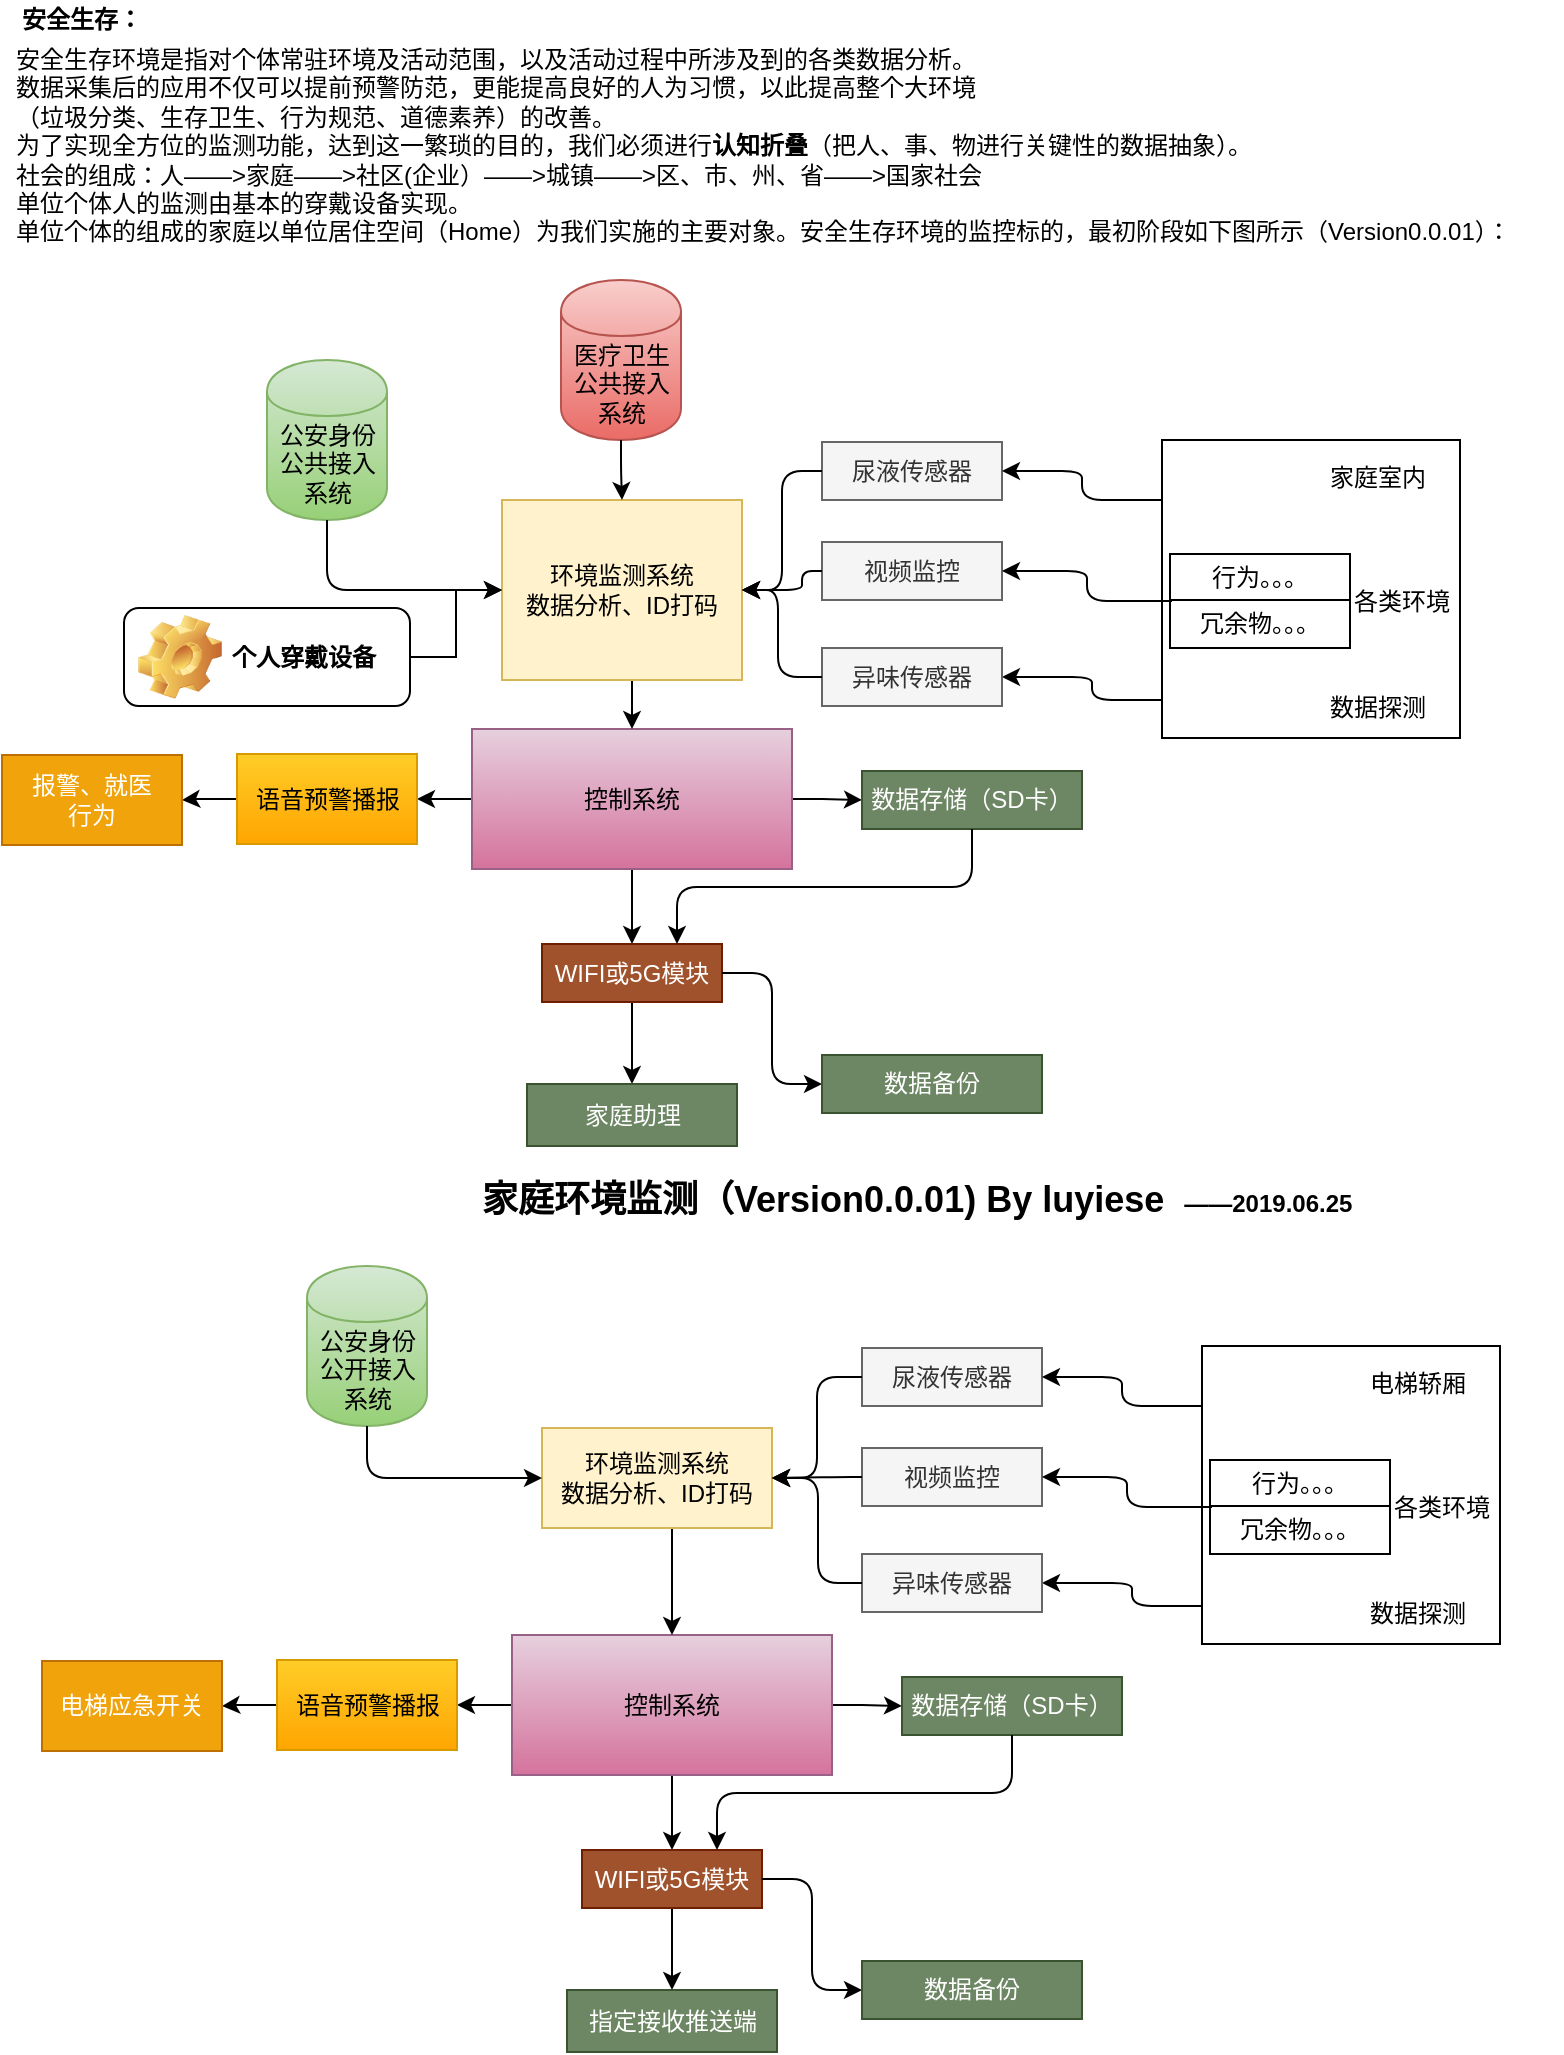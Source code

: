 <mxfile version="11.0.2" type="github"><diagram id="euiM4bnVlnGrj6uJWChW" name="Page-1"><mxGraphModel dx="782" dy="1623" grid="1" gridSize="10" guides="1" tooltips="1" connect="1" arrows="1" fold="1" page="1" pageScale="1" pageWidth="827" pageHeight="1169" math="0" shadow="0"><root><mxCell id="0"/><mxCell id="1" parent="0"/><mxCell id="7qYvZs2lQt1LkEJZ6VYT-31" value="" style="edgeStyle=elbowEdgeStyle;elbow=horizontal;endArrow=classic;html=1;entryX=1;entryY=0.5;entryDx=0;entryDy=0;" edge="1" parent="1" target="7qYvZs2lQt1LkEJZ6VYT-30"><mxGeometry width="50" height="50" relative="1" as="geometry"><mxPoint x="620" y="160" as="sourcePoint"/><mxPoint x="540" y="85" as="targetPoint"/></mxGeometry></mxCell><mxCell id="7qYvZs2lQt1LkEJZ6VYT-43" value="" style="whiteSpace=wrap;html=1;aspect=fixed;" vertex="1" parent="1"><mxGeometry x="610" y="30" width="149" height="149" as="geometry"/></mxCell><mxCell id="7qYvZs2lQt1LkEJZ6VYT-20" value="" style="edgeStyle=orthogonalEdgeStyle;rounded=0;orthogonalLoop=1;jettySize=auto;html=1;" edge="1" parent="1" source="7qYvZs2lQt1LkEJZ6VYT-1" target="7qYvZs2lQt1LkEJZ6VYT-19"><mxGeometry relative="1" as="geometry"/></mxCell><mxCell id="7qYvZs2lQt1LkEJZ6VYT-26" style="edgeStyle=orthogonalEdgeStyle;rounded=0;orthogonalLoop=1;jettySize=auto;html=1;exitX=1;exitY=0.5;exitDx=0;exitDy=0;entryX=0;entryY=0.5;entryDx=0;entryDy=0;" edge="1" parent="1" source="7qYvZs2lQt1LkEJZ6VYT-1" target="7qYvZs2lQt1LkEJZ6VYT-25"><mxGeometry relative="1" as="geometry"><Array as="points"><mxPoint x="440" y="210"/><mxPoint x="440" y="210"/></Array></mxGeometry></mxCell><mxCell id="7qYvZs2lQt1LkEJZ6VYT-33" style="edgeStyle=orthogonalEdgeStyle;rounded=0;orthogonalLoop=1;jettySize=auto;html=1;exitX=0.5;exitY=1;exitDx=0;exitDy=0;entryX=0.5;entryY=0;entryDx=0;entryDy=0;" edge="1" parent="1" source="7qYvZs2lQt1LkEJZ6VYT-1" target="7qYvZs2lQt1LkEJZ6VYT-23"><mxGeometry relative="1" as="geometry"/></mxCell><mxCell id="7qYvZs2lQt1LkEJZ6VYT-1" value="控制系统" style="rounded=0;whiteSpace=wrap;html=1;fillColor=#e6d0de;strokeColor=#996185;gradientColor=#d5739d;" vertex="1" parent="1"><mxGeometry x="265" y="174.5" width="160" height="70" as="geometry"/></mxCell><mxCell id="7qYvZs2lQt1LkEJZ6VYT-22" value="" style="edgeStyle=orthogonalEdgeStyle;rounded=0;orthogonalLoop=1;jettySize=auto;html=1;" edge="1" parent="1" source="7qYvZs2lQt1LkEJZ6VYT-19" target="7qYvZs2lQt1LkEJZ6VYT-21"><mxGeometry relative="1" as="geometry"/></mxCell><mxCell id="7qYvZs2lQt1LkEJZ6VYT-19" value="语音预警播报" style="rounded=0;whiteSpace=wrap;html=1;fillColor=#ffcd28;strokeColor=#d79b00;gradientColor=#ffa500;" vertex="1" parent="1"><mxGeometry x="147.5" y="187" width="90" height="45" as="geometry"/></mxCell><mxCell id="7qYvZs2lQt1LkEJZ6VYT-21" value="报警、就医&lt;br&gt;行为" style="rounded=0;whiteSpace=wrap;html=1;fillColor=#f0a30a;strokeColor=#BD7000;fontColor=#ffffff;" vertex="1" parent="1"><mxGeometry x="30" y="187.5" width="90" height="45" as="geometry"/></mxCell><mxCell id="7qYvZs2lQt1LkEJZ6VYT-16" style="edgeStyle=orthogonalEdgeStyle;rounded=0;orthogonalLoop=1;jettySize=auto;html=1;exitX=0.5;exitY=1;exitDx=0;exitDy=0;entryX=0.5;entryY=0;entryDx=0;entryDy=0;" edge="1" parent="1" source="7qYvZs2lQt1LkEJZ6VYT-2" target="7qYvZs2lQt1LkEJZ6VYT-1"><mxGeometry relative="1" as="geometry"><Array as="points"><mxPoint x="345" y="121"/></Array></mxGeometry></mxCell><mxCell id="7qYvZs2lQt1LkEJZ6VYT-2" value="环境监测系统&lt;br&gt;数据分析、ID打码" style="rounded=0;whiteSpace=wrap;html=1;fillColor=#fff2cc;strokeColor=#d6b656;" vertex="1" parent="1"><mxGeometry x="280" y="60" width="120" height="90" as="geometry"/></mxCell><mxCell id="7qYvZs2lQt1LkEJZ6VYT-4" value="尿液传感器" style="rounded=0;whiteSpace=wrap;html=1;fillColor=#f5f5f5;strokeColor=#666666;fontColor=#333333;" vertex="1" parent="1"><mxGeometry x="440" y="31" width="90" height="29" as="geometry"/></mxCell><mxCell id="7qYvZs2lQt1LkEJZ6VYT-6" value="视频监控&lt;span style=&quot;font-family: &amp;#34;helvetica&amp;#34; , &amp;#34;arial&amp;#34; , sans-serif ; font-size: 0px ; white-space: nowrap&quot;&gt;%3CmxGraphModel%3E%3Croot%3E%3CmxCell%20id%3D%220%22%2F%3E%3CmxCell%20id%3D%221%22%20parent%3D%220%22%2F%3E%3CmxCell%20id%3D%222%22%20value%3D%22%E5%B0%BF%E6%B6%B2%E6%8E%A2%E6%B5%8B%22%20style%3D%22rounded%3D0%3BwhiteSpace%3Dwrap%3Bhtml%3D1%3B%22%20vertex%3D%221%22%20parent%3D%221%22%3E%3CmxGeometry%20x%3D%22445%22%20y%3D%2210%22%20width%3D%2290%22%20height%3D%2229%22%20as%3D%22geometry%22%2F%3E%3C%2FmxCell%3E%3C%2Froot%3E%3C%2FmxGraphModel%3E&lt;/span&gt;&lt;span style=&quot;font-family: &amp;#34;helvetica&amp;#34; , &amp;#34;arial&amp;#34; , sans-serif ; font-size: 0px ; white-space: nowrap&quot;&gt;%3CmxGraphModel%3E%3Croot%3E%3CmxCell%20id%3D%220%22%2F%3E%3CmxCell%20id%3D%221%22%20parent%3D%220%22%2F%3E%3CmxCell%20id%3D%222%22%20value%3D%22%E5%B0%BF%E6%B6%B2%E6%8E%A2%E6%B5%8B%22%20style%3D%22rounded%3D0%3BwhiteSpace%3Dwrap%3Bhtml%3D1%3B%22%20vertex%3D%221%22%20parent%3D%221%22%3E%3CmxGeometry%20x%3D%22445%22%20y%3D%2210%22%20width%3D%2290%22%20height%3D%2229%22%20as%3D%22geometry%22%2F%3E%3C%2FmxCell%3E%3C%2Froot%3E%3C%2FmxGraphModel%3E&lt;/span&gt;" style="rounded=0;whiteSpace=wrap;html=1;fillColor=#f5f5f5;strokeColor=#666666;fontColor=#333333;" vertex="1" parent="1"><mxGeometry x="440" y="81" width="90" height="29" as="geometry"/></mxCell><mxCell id="7qYvZs2lQt1LkEJZ6VYT-8" value="行为。。。" style="rounded=0;whiteSpace=wrap;html=1;" vertex="1" parent="1"><mxGeometry x="614" y="87" width="90" height="23" as="geometry"/></mxCell><mxCell id="7qYvZs2lQt1LkEJZ6VYT-9" value="冗余物。。。" style="rounded=0;whiteSpace=wrap;html=1;" vertex="1" parent="1"><mxGeometry x="614" y="110" width="90" height="24" as="geometry"/></mxCell><mxCell id="7qYvZs2lQt1LkEJZ6VYT-14" value="" style="edgeStyle=elbowEdgeStyle;elbow=horizontal;endArrow=classic;html=1;exitX=0;exitY=0.5;exitDx=0;exitDy=0;entryX=1;entryY=0.5;entryDx=0;entryDy=0;" edge="1" parent="1" source="7qYvZs2lQt1LkEJZ6VYT-4" target="7qYvZs2lQt1LkEJZ6VYT-2"><mxGeometry width="50" height="50" relative="1" as="geometry"><mxPoint x="560" y="141" as="sourcePoint"/><mxPoint x="410" y="130" as="targetPoint"/></mxGeometry></mxCell><mxCell id="7qYvZs2lQt1LkEJZ6VYT-15" value="" style="edgeStyle=elbowEdgeStyle;elbow=horizontal;endArrow=classic;html=1;exitX=0;exitY=0.5;exitDx=0;exitDy=0;entryX=1;entryY=0.5;entryDx=0;entryDy=0;" edge="1" parent="1" source="7qYvZs2lQt1LkEJZ6VYT-6" target="7qYvZs2lQt1LkEJZ6VYT-2"><mxGeometry width="50" height="50" relative="1" as="geometry"><mxPoint x="570" y="151" as="sourcePoint"/><mxPoint x="590" y="125" as="targetPoint"/><Array as="points"><mxPoint x="430" y="100"/><mxPoint x="418" y="100"/></Array></mxGeometry></mxCell><mxCell id="7qYvZs2lQt1LkEJZ6VYT-17" value="" style="edgeStyle=elbowEdgeStyle;elbow=horizontal;endArrow=classic;html=1;entryX=1;entryY=0.5;entryDx=0;entryDy=0;" edge="1" parent="1" target="7qYvZs2lQt1LkEJZ6VYT-4"><mxGeometry width="50" height="50" relative="1" as="geometry"><mxPoint x="610" y="60" as="sourcePoint"/><mxPoint x="600" y="135" as="targetPoint"/></mxGeometry></mxCell><mxCell id="7qYvZs2lQt1LkEJZ6VYT-18" value="" style="edgeStyle=elbowEdgeStyle;elbow=horizontal;endArrow=classic;html=1;exitX=0.011;exitY=0.021;exitDx=0;exitDy=0;entryX=1;entryY=0.5;entryDx=0;entryDy=0;exitPerimeter=0;" edge="1" parent="1" source="7qYvZs2lQt1LkEJZ6VYT-9" target="7qYvZs2lQt1LkEJZ6VYT-6"><mxGeometry width="50" height="50" relative="1" as="geometry"><mxPoint x="590" y="171" as="sourcePoint"/><mxPoint x="610" y="145" as="targetPoint"/></mxGeometry></mxCell><mxCell id="7qYvZs2lQt1LkEJZ6VYT-29" value="" style="edgeStyle=orthogonalEdgeStyle;rounded=0;orthogonalLoop=1;jettySize=auto;html=1;" edge="1" parent="1" source="7qYvZs2lQt1LkEJZ6VYT-23" target="7qYvZs2lQt1LkEJZ6VYT-28"><mxGeometry relative="1" as="geometry"/></mxCell><mxCell id="7qYvZs2lQt1LkEJZ6VYT-23" value="WIFI或5G模块" style="rounded=0;whiteSpace=wrap;html=1;fillColor=#a0522d;strokeColor=#6D1F00;fontColor=#ffffff;" vertex="1" parent="1"><mxGeometry x="300" y="282" width="90" height="29" as="geometry"/></mxCell><mxCell id="7qYvZs2lQt1LkEJZ6VYT-28" value="家庭助理" style="rounded=0;whiteSpace=wrap;html=1;fillColor=#6d8764;strokeColor=#3A5431;fontColor=#ffffff;" vertex="1" parent="1"><mxGeometry x="292.5" y="352" width="105" height="31" as="geometry"/></mxCell><mxCell id="7qYvZs2lQt1LkEJZ6VYT-25" value="数据存储（SD卡）" style="rounded=0;whiteSpace=wrap;html=1;fillColor=#6d8764;strokeColor=#3A5431;fontColor=#ffffff;" vertex="1" parent="1"><mxGeometry x="460" y="195.5" width="110" height="29" as="geometry"/></mxCell><mxCell id="7qYvZs2lQt1LkEJZ6VYT-30" value="异味传感器" style="rounded=0;whiteSpace=wrap;html=1;fillColor=#f5f5f5;strokeColor=#666666;fontColor=#333333;" vertex="1" parent="1"><mxGeometry x="440" y="134" width="90" height="29" as="geometry"/></mxCell><mxCell id="7qYvZs2lQt1LkEJZ6VYT-32" value="" style="edgeStyle=elbowEdgeStyle;elbow=horizontal;endArrow=classic;html=1;entryX=1;entryY=0.5;entryDx=0;entryDy=0;exitX=0;exitY=0.5;exitDx=0;exitDy=0;" edge="1" parent="1" source="7qYvZs2lQt1LkEJZ6VYT-30" target="7qYvZs2lQt1LkEJZ6VYT-2"><mxGeometry width="50" height="50" relative="1" as="geometry"><mxPoint x="620" y="80" as="sourcePoint"/><mxPoint x="550" y="95" as="targetPoint"/><Array as="points"><mxPoint x="418" y="120"/></Array></mxGeometry></mxCell><mxCell id="7qYvZs2lQt1LkEJZ6VYT-37" value="" style="edgeStyle=elbowEdgeStyle;elbow=horizontal;endArrow=classic;html=1;exitX=1;exitY=0.5;exitDx=0;exitDy=0;entryX=0;entryY=0.5;entryDx=0;entryDy=0;" edge="1" parent="1" source="7qYvZs2lQt1LkEJZ6VYT-23" target="7qYvZs2lQt1LkEJZ6VYT-38"><mxGeometry width="50" height="50" relative="1" as="geometry"><mxPoint x="525" y="235" as="sourcePoint"/><mxPoint x="460" y="320" as="targetPoint"/></mxGeometry></mxCell><mxCell id="7qYvZs2lQt1LkEJZ6VYT-38" value="数据备份" style="rounded=0;whiteSpace=wrap;html=1;fillColor=#6d8764;strokeColor=#3A5431;fontColor=#ffffff;" vertex="1" parent="1"><mxGeometry x="440" y="337.5" width="110" height="29" as="geometry"/></mxCell><mxCell id="7qYvZs2lQt1LkEJZ6VYT-41" value="" style="edgeStyle=elbowEdgeStyle;elbow=vertical;endArrow=classic;html=1;exitX=0.5;exitY=1;exitDx=0;exitDy=0;entryX=0.75;entryY=0;entryDx=0;entryDy=0;" edge="1" parent="1" source="7qYvZs2lQt1LkEJZ6VYT-25" target="7qYvZs2lQt1LkEJZ6VYT-23"><mxGeometry width="50" height="50" relative="1" as="geometry"><mxPoint x="520" y="300" as="sourcePoint"/><mxPoint x="570" y="250" as="targetPoint"/></mxGeometry></mxCell><mxCell id="7qYvZs2lQt1LkEJZ6VYT-44" value="家庭室内&lt;br&gt;&lt;br&gt;&lt;br&gt;&lt;br&gt;&lt;br&gt;&lt;br&gt;&lt;br&gt;&lt;br&gt;数据探测" style="text;html=1;resizable=0;points=[];autosize=1;align=left;verticalAlign=top;spacingTop=-4;" vertex="1" parent="1"><mxGeometry x="692" y="39" width="60" height="130" as="geometry"/></mxCell><mxCell id="7qYvZs2lQt1LkEJZ6VYT-45" value="各类环境" style="text;html=1;resizable=0;points=[];autosize=1;align=left;verticalAlign=top;spacingTop=-4;" vertex="1" parent="1"><mxGeometry x="704" y="101" width="60" height="20" as="geometry"/></mxCell><mxCell id="7qYvZs2lQt1LkEJZ6VYT-47" value="公安身份公共接入系统" style="shape=cylinder;whiteSpace=wrap;html=1;boundedLbl=1;backgroundOutline=1;gradientColor=#97d077;fillColor=#d5e8d4;strokeColor=#82b366;" vertex="1" parent="1"><mxGeometry x="162.5" y="-10" width="60" height="80" as="geometry"/></mxCell><mxCell id="7qYvZs2lQt1LkEJZ6VYT-50" value="医疗卫生公共接入系统" style="shape=cylinder;whiteSpace=wrap;html=1;boundedLbl=1;backgroundOutline=1;gradientColor=#ea6b66;fillColor=#f8cecc;strokeColor=#b85450;" vertex="1" parent="1"><mxGeometry x="309.5" y="-50" width="60" height="80" as="geometry"/></mxCell><mxCell id="7qYvZs2lQt1LkEJZ6VYT-51" value="" style="edgeStyle=elbowEdgeStyle;elbow=vertical;endArrow=classic;html=1;exitX=0.5;exitY=1;exitDx=0;exitDy=0;entryX=0.5;entryY=0;entryDx=0;entryDy=0;" edge="1" parent="1" source="7qYvZs2lQt1LkEJZ6VYT-50" target="7qYvZs2lQt1LkEJZ6VYT-2"><mxGeometry width="50" height="50" relative="1" as="geometry"><mxPoint x="203" y="80" as="sourcePoint"/><mxPoint x="350" y="60" as="targetPoint"/><Array as="points"/></mxGeometry></mxCell><mxCell id="7qYvZs2lQt1LkEJZ6VYT-86" value="" style="edgeStyle=elbowEdgeStyle;elbow=horizontal;endArrow=classic;html=1;entryX=1;entryY=0.5;entryDx=0;entryDy=0;" edge="1" parent="1" target="7qYvZs2lQt1LkEJZ6VYT-109"><mxGeometry width="50" height="50" relative="1" as="geometry"><mxPoint x="640" y="613" as="sourcePoint"/><mxPoint x="560" y="538" as="targetPoint"/></mxGeometry></mxCell><mxCell id="7qYvZs2lQt1LkEJZ6VYT-87" value="" style="whiteSpace=wrap;html=1;aspect=fixed;" vertex="1" parent="1"><mxGeometry x="630" y="483" width="149" height="149" as="geometry"/></mxCell><mxCell id="7qYvZs2lQt1LkEJZ6VYT-88" value="" style="edgeStyle=orthogonalEdgeStyle;rounded=0;orthogonalLoop=1;jettySize=auto;html=1;" edge="1" parent="1" source="7qYvZs2lQt1LkEJZ6VYT-91" target="7qYvZs2lQt1LkEJZ6VYT-93"><mxGeometry relative="1" as="geometry"/></mxCell><mxCell id="7qYvZs2lQt1LkEJZ6VYT-89" style="edgeStyle=orthogonalEdgeStyle;rounded=0;orthogonalLoop=1;jettySize=auto;html=1;exitX=1;exitY=0.5;exitDx=0;exitDy=0;entryX=0;entryY=0.5;entryDx=0;entryDy=0;" edge="1" parent="1" source="7qYvZs2lQt1LkEJZ6VYT-91" target="7qYvZs2lQt1LkEJZ6VYT-108"><mxGeometry relative="1" as="geometry"><Array as="points"><mxPoint x="460" y="663"/><mxPoint x="460" y="663"/></Array></mxGeometry></mxCell><mxCell id="7qYvZs2lQt1LkEJZ6VYT-90" style="edgeStyle=orthogonalEdgeStyle;rounded=0;orthogonalLoop=1;jettySize=auto;html=1;exitX=0.5;exitY=1;exitDx=0;exitDy=0;entryX=0.5;entryY=0;entryDx=0;entryDy=0;" edge="1" parent="1" source="7qYvZs2lQt1LkEJZ6VYT-91" target="7qYvZs2lQt1LkEJZ6VYT-106"><mxGeometry relative="1" as="geometry"/></mxCell><mxCell id="7qYvZs2lQt1LkEJZ6VYT-91" value="控制系统" style="rounded=0;whiteSpace=wrap;html=1;fillColor=#e6d0de;strokeColor=#996185;gradientColor=#d5739d;" vertex="1" parent="1"><mxGeometry x="285" y="627.5" width="160" height="70" as="geometry"/></mxCell><mxCell id="7qYvZs2lQt1LkEJZ6VYT-92" value="" style="edgeStyle=orthogonalEdgeStyle;rounded=0;orthogonalLoop=1;jettySize=auto;html=1;" edge="1" parent="1" source="7qYvZs2lQt1LkEJZ6VYT-93" target="7qYvZs2lQt1LkEJZ6VYT-94"><mxGeometry relative="1" as="geometry"/></mxCell><mxCell id="7qYvZs2lQt1LkEJZ6VYT-93" value="语音预警播报" style="rounded=0;whiteSpace=wrap;html=1;fillColor=#ffcd28;strokeColor=#d79b00;gradientColor=#ffa500;" vertex="1" parent="1"><mxGeometry x="167.5" y="640" width="90" height="45" as="geometry"/></mxCell><mxCell id="7qYvZs2lQt1LkEJZ6VYT-94" value="电梯应急开关" style="rounded=0;whiteSpace=wrap;html=1;fillColor=#f0a30a;strokeColor=#BD7000;fontColor=#ffffff;" vertex="1" parent="1"><mxGeometry x="50" y="640.5" width="90" height="45" as="geometry"/></mxCell><mxCell id="7qYvZs2lQt1LkEJZ6VYT-95" style="edgeStyle=orthogonalEdgeStyle;rounded=0;orthogonalLoop=1;jettySize=auto;html=1;exitX=0.5;exitY=1;exitDx=0;exitDy=0;entryX=0.5;entryY=0;entryDx=0;entryDy=0;" edge="1" parent="1" source="7qYvZs2lQt1LkEJZ6VYT-96" target="7qYvZs2lQt1LkEJZ6VYT-91"><mxGeometry relative="1" as="geometry"><Array as="points"><mxPoint x="365" y="574"/></Array></mxGeometry></mxCell><mxCell id="7qYvZs2lQt1LkEJZ6VYT-96" value="环境监测系统&lt;br&gt;数据分析、ID打码" style="rounded=0;whiteSpace=wrap;html=1;fillColor=#fff2cc;strokeColor=#d6b656;" vertex="1" parent="1"><mxGeometry x="300" y="524" width="115" height="50" as="geometry"/></mxCell><mxCell id="7qYvZs2lQt1LkEJZ6VYT-97" value="尿液传感器" style="rounded=0;whiteSpace=wrap;html=1;fillColor=#f5f5f5;strokeColor=#666666;fontColor=#333333;" vertex="1" parent="1"><mxGeometry x="460" y="484" width="90" height="29" as="geometry"/></mxCell><mxCell id="7qYvZs2lQt1LkEJZ6VYT-98" value="视频监控&lt;span style=&quot;font-family: &amp;#34;helvetica&amp;#34; , &amp;#34;arial&amp;#34; , sans-serif ; font-size: 0px ; white-space: nowrap&quot;&gt;%3CmxGraphModel%3E%3Croot%3E%3CmxCell%20id%3D%220%22%2F%3E%3CmxCell%20id%3D%221%22%20parent%3D%220%22%2F%3E%3CmxCell%20id%3D%222%22%20value%3D%22%E5%B0%BF%E6%B6%B2%E6%8E%A2%E6%B5%8B%22%20style%3D%22rounded%3D0%3BwhiteSpace%3Dwrap%3Bhtml%3D1%3B%22%20vertex%3D%221%22%20parent%3D%221%22%3E%3CmxGeometry%20x%3D%22445%22%20y%3D%2210%22%20width%3D%2290%22%20height%3D%2229%22%20as%3D%22geometry%22%2F%3E%3C%2FmxCell%3E%3C%2Froot%3E%3C%2FmxGraphModel%3E&lt;/span&gt;&lt;span style=&quot;font-family: &amp;#34;helvetica&amp;#34; , &amp;#34;arial&amp;#34; , sans-serif ; font-size: 0px ; white-space: nowrap&quot;&gt;%3CmxGraphModel%3E%3Croot%3E%3CmxCell%20id%3D%220%22%2F%3E%3CmxCell%20id%3D%221%22%20parent%3D%220%22%2F%3E%3CmxCell%20id%3D%222%22%20value%3D%22%E5%B0%BF%E6%B6%B2%E6%8E%A2%E6%B5%8B%22%20style%3D%22rounded%3D0%3BwhiteSpace%3Dwrap%3Bhtml%3D1%3B%22%20vertex%3D%221%22%20parent%3D%221%22%3E%3CmxGeometry%20x%3D%22445%22%20y%3D%2210%22%20width%3D%2290%22%20height%3D%2229%22%20as%3D%22geometry%22%2F%3E%3C%2FmxCell%3E%3C%2Froot%3E%3C%2FmxGraphModel%3E&lt;/span&gt;" style="rounded=0;whiteSpace=wrap;html=1;fillColor=#f5f5f5;strokeColor=#666666;fontColor=#333333;" vertex="1" parent="1"><mxGeometry x="460" y="534" width="90" height="29" as="geometry"/></mxCell><mxCell id="7qYvZs2lQt1LkEJZ6VYT-99" value="行为。。。" style="rounded=0;whiteSpace=wrap;html=1;" vertex="1" parent="1"><mxGeometry x="634" y="540" width="90" height="23" as="geometry"/></mxCell><mxCell id="7qYvZs2lQt1LkEJZ6VYT-100" value="冗余物。。。" style="rounded=0;whiteSpace=wrap;html=1;" vertex="1" parent="1"><mxGeometry x="634" y="563" width="90" height="24" as="geometry"/></mxCell><mxCell id="7qYvZs2lQt1LkEJZ6VYT-101" value="" style="edgeStyle=elbowEdgeStyle;elbow=horizontal;endArrow=classic;html=1;exitX=0;exitY=0.5;exitDx=0;exitDy=0;entryX=1;entryY=0.5;entryDx=0;entryDy=0;" edge="1" parent="1" source="7qYvZs2lQt1LkEJZ6VYT-97" target="7qYvZs2lQt1LkEJZ6VYT-96"><mxGeometry width="50" height="50" relative="1" as="geometry"><mxPoint x="580" y="594" as="sourcePoint"/><mxPoint x="430" y="583" as="targetPoint"/></mxGeometry></mxCell><mxCell id="7qYvZs2lQt1LkEJZ6VYT-102" value="" style="edgeStyle=elbowEdgeStyle;elbow=horizontal;endArrow=classic;html=1;exitX=0;exitY=0.5;exitDx=0;exitDy=0;entryX=1;entryY=0.5;entryDx=0;entryDy=0;" edge="1" parent="1" source="7qYvZs2lQt1LkEJZ6VYT-98" target="7qYvZs2lQt1LkEJZ6VYT-96"><mxGeometry width="50" height="50" relative="1" as="geometry"><mxPoint x="590" y="604" as="sourcePoint"/><mxPoint x="610" y="578" as="targetPoint"/><Array as="points"><mxPoint x="450" y="553"/><mxPoint x="438" y="553"/></Array></mxGeometry></mxCell><mxCell id="7qYvZs2lQt1LkEJZ6VYT-103" value="" style="edgeStyle=elbowEdgeStyle;elbow=horizontal;endArrow=classic;html=1;entryX=1;entryY=0.5;entryDx=0;entryDy=0;" edge="1" parent="1" target="7qYvZs2lQt1LkEJZ6VYT-97"><mxGeometry width="50" height="50" relative="1" as="geometry"><mxPoint x="630" y="513" as="sourcePoint"/><mxPoint x="620" y="588" as="targetPoint"/></mxGeometry></mxCell><mxCell id="7qYvZs2lQt1LkEJZ6VYT-104" value="" style="edgeStyle=elbowEdgeStyle;elbow=horizontal;endArrow=classic;html=1;exitX=0.011;exitY=0.021;exitDx=0;exitDy=0;entryX=1;entryY=0.5;entryDx=0;entryDy=0;exitPerimeter=0;" edge="1" parent="1" source="7qYvZs2lQt1LkEJZ6VYT-100" target="7qYvZs2lQt1LkEJZ6VYT-98"><mxGeometry width="50" height="50" relative="1" as="geometry"><mxPoint x="610" y="624" as="sourcePoint"/><mxPoint x="630" y="598" as="targetPoint"/></mxGeometry></mxCell><mxCell id="7qYvZs2lQt1LkEJZ6VYT-105" value="" style="edgeStyle=orthogonalEdgeStyle;rounded=0;orthogonalLoop=1;jettySize=auto;html=1;" edge="1" parent="1" source="7qYvZs2lQt1LkEJZ6VYT-106" target="7qYvZs2lQt1LkEJZ6VYT-107"><mxGeometry relative="1" as="geometry"/></mxCell><mxCell id="7qYvZs2lQt1LkEJZ6VYT-106" value="WIFI或5G模块" style="rounded=0;whiteSpace=wrap;html=1;fillColor=#a0522d;strokeColor=#6D1F00;fontColor=#ffffff;" vertex="1" parent="1"><mxGeometry x="320" y="735" width="90" height="29" as="geometry"/></mxCell><mxCell id="7qYvZs2lQt1LkEJZ6VYT-107" value="指定接收推送端" style="rounded=0;whiteSpace=wrap;html=1;fillColor=#6d8764;strokeColor=#3A5431;fontColor=#ffffff;" vertex="1" parent="1"><mxGeometry x="312.5" y="805" width="105" height="31" as="geometry"/></mxCell><mxCell id="7qYvZs2lQt1LkEJZ6VYT-108" value="数据存储（SD卡）" style="rounded=0;whiteSpace=wrap;html=1;fillColor=#6d8764;strokeColor=#3A5431;fontColor=#ffffff;" vertex="1" parent="1"><mxGeometry x="480" y="648.5" width="110" height="29" as="geometry"/></mxCell><mxCell id="7qYvZs2lQt1LkEJZ6VYT-109" value="异味传感器" style="rounded=0;whiteSpace=wrap;html=1;fillColor=#f5f5f5;strokeColor=#666666;fontColor=#333333;" vertex="1" parent="1"><mxGeometry x="460" y="587" width="90" height="29" as="geometry"/></mxCell><mxCell id="7qYvZs2lQt1LkEJZ6VYT-110" value="" style="edgeStyle=elbowEdgeStyle;elbow=horizontal;endArrow=classic;html=1;entryX=1;entryY=0.5;entryDx=0;entryDy=0;exitX=0;exitY=0.5;exitDx=0;exitDy=0;" edge="1" parent="1" source="7qYvZs2lQt1LkEJZ6VYT-109" target="7qYvZs2lQt1LkEJZ6VYT-96"><mxGeometry width="50" height="50" relative="1" as="geometry"><mxPoint x="640" y="533" as="sourcePoint"/><mxPoint x="570" y="548" as="targetPoint"/><Array as="points"><mxPoint x="438" y="573"/></Array></mxGeometry></mxCell><mxCell id="7qYvZs2lQt1LkEJZ6VYT-111" value="" style="edgeStyle=elbowEdgeStyle;elbow=horizontal;endArrow=classic;html=1;exitX=1;exitY=0.5;exitDx=0;exitDy=0;entryX=0;entryY=0.5;entryDx=0;entryDy=0;" edge="1" parent="1" source="7qYvZs2lQt1LkEJZ6VYT-106" target="7qYvZs2lQt1LkEJZ6VYT-112"><mxGeometry width="50" height="50" relative="1" as="geometry"><mxPoint x="545" y="688" as="sourcePoint"/><mxPoint x="480" y="773" as="targetPoint"/></mxGeometry></mxCell><mxCell id="7qYvZs2lQt1LkEJZ6VYT-112" value="数据备份" style="rounded=0;whiteSpace=wrap;html=1;fillColor=#6d8764;strokeColor=#3A5431;fontColor=#ffffff;" vertex="1" parent="1"><mxGeometry x="460" y="790.5" width="110" height="29" as="geometry"/></mxCell><mxCell id="7qYvZs2lQt1LkEJZ6VYT-113" value="" style="edgeStyle=elbowEdgeStyle;elbow=vertical;endArrow=classic;html=1;exitX=0.5;exitY=1;exitDx=0;exitDy=0;entryX=0.75;entryY=0;entryDx=0;entryDy=0;" edge="1" parent="1" source="7qYvZs2lQt1LkEJZ6VYT-108" target="7qYvZs2lQt1LkEJZ6VYT-106"><mxGeometry width="50" height="50" relative="1" as="geometry"><mxPoint x="540" y="753" as="sourcePoint"/><mxPoint x="590" y="703" as="targetPoint"/></mxGeometry></mxCell><mxCell id="7qYvZs2lQt1LkEJZ6VYT-114" value="电梯轿厢&lt;br&gt;&lt;br&gt;&lt;br&gt;&lt;br&gt;&lt;br&gt;&lt;br&gt;&lt;br&gt;&lt;br&gt;数据探测" style="text;html=1;resizable=0;points=[];autosize=1;align=left;verticalAlign=top;spacingTop=-4;" vertex="1" parent="1"><mxGeometry x="712" y="492" width="60" height="130" as="geometry"/></mxCell><mxCell id="7qYvZs2lQt1LkEJZ6VYT-115" value="各类环境" style="text;html=1;resizable=0;points=[];autosize=1;align=left;verticalAlign=top;spacingTop=-4;" vertex="1" parent="1"><mxGeometry x="724" y="554" width="60" height="20" as="geometry"/></mxCell><mxCell id="7qYvZs2lQt1LkEJZ6VYT-116" value="公安身份公开接入系统" style="shape=cylinder;whiteSpace=wrap;html=1;boundedLbl=1;backgroundOutline=1;gradientColor=#97d077;fillColor=#d5e8d4;strokeColor=#82b366;" vertex="1" parent="1"><mxGeometry x="182.5" y="443" width="60" height="80" as="geometry"/></mxCell><mxCell id="7qYvZs2lQt1LkEJZ6VYT-117" value="" style="edgeStyle=elbowEdgeStyle;elbow=vertical;endArrow=classic;html=1;exitX=0.5;exitY=1;exitDx=0;exitDy=0;entryX=0;entryY=0.5;entryDx=0;entryDy=0;" edge="1" parent="1" source="7qYvZs2lQt1LkEJZ6VYT-116" target="7qYvZs2lQt1LkEJZ6VYT-96"><mxGeometry width="50" height="50" relative="1" as="geometry"><mxPoint x="230" y="633" as="sourcePoint"/><mxPoint x="280" y="583" as="targetPoint"/><Array as="points"><mxPoint x="280" y="549"/><mxPoint x="220" y="573"/></Array></mxGeometry></mxCell><mxCell id="7qYvZs2lQt1LkEJZ6VYT-122" value="" style="group" vertex="1" connectable="0" parent="1"><mxGeometry x="35" y="-190" width="775" height="130" as="geometry"/></mxCell><mxCell id="7qYvZs2lQt1LkEJZ6VYT-120" value="&lt;b&gt;安全生存：&lt;/b&gt;" style="text;html=1;resizable=0;points=[];autosize=1;align=left;verticalAlign=top;spacingTop=-4;" vertex="1" parent="7qYvZs2lQt1LkEJZ6VYT-122"><mxGeometry x="2.549" width="80" height="20" as="geometry"/></mxCell><mxCell id="7qYvZs2lQt1LkEJZ6VYT-121" value="安全生存环境是指对个体常驻环境及活动范围，以及活动过程中所涉及到的各类数据分析。&lt;br&gt;数据采集后的应用不仅可以提前预警防范，更能提高良好的人为习惯，以此提高整个大环境&lt;br&gt;（垃圾分类、生存卫生、行为规范、道德素养）的改善。&lt;br&gt;为了实现全方位的监测功能，达到这一繁琐的目的，我们必须进行&lt;b&gt;认知折叠&lt;/b&gt;（把人、事、物进行关键性的数据抽象）。&lt;br&gt;社会的组成：人——&amp;gt;家庭——&amp;gt;社区(企业）——&amp;gt;城镇——&amp;gt;区、市、州、省——&amp;gt;国家社会&lt;br&gt;单位个体人的监测由基本的穿戴设备实现。&lt;br&gt;单位个体的组成的家庭以单位居住空间（Home）为我们实施的主要对象。安全生存环境的监控标的，最初阶段如下图所示（Version0.0.01）：" style="text;html=1;resizable=0;points=[];autosize=1;align=left;verticalAlign=top;spacingTop=-4;" vertex="1" parent="7qYvZs2lQt1LkEJZ6VYT-122"><mxGeometry y="20" width="770" height="100" as="geometry"/></mxCell><mxCell id="7qYvZs2lQt1LkEJZ6VYT-124" value="&lt;b&gt;&lt;font style=&quot;font-size: 18px&quot;&gt;家庭环境监测（Version0.0.01) By luyiese&lt;/font&gt;&amp;nbsp; &amp;nbsp;——2019.06.25&lt;/b&gt;" style="text;html=1;resizable=0;points=[];autosize=1;align=left;verticalAlign=top;spacingTop=-4;" vertex="1" parent="1"><mxGeometry x="268" y="397" width="450" height="20" as="geometry"/></mxCell><mxCell id="7qYvZs2lQt1LkEJZ6VYT-128" style="edgeStyle=orthogonalEdgeStyle;rounded=0;orthogonalLoop=1;jettySize=auto;html=1;exitX=1;exitY=0.5;exitDx=0;exitDy=0;entryX=0;entryY=0.5;entryDx=0;entryDy=0;" edge="1" parent="1" source="7qYvZs2lQt1LkEJZ6VYT-127" target="7qYvZs2lQt1LkEJZ6VYT-2"><mxGeometry relative="1" as="geometry"/></mxCell><mxCell id="7qYvZs2lQt1LkEJZ6VYT-127" value="个人穿戴设备" style="label;whiteSpace=wrap;html=1;image=img/clipart/Gear_128x128.png" vertex="1" parent="1"><mxGeometry x="91" y="114" width="143" height="49" as="geometry"/></mxCell><mxCell id="7qYvZs2lQt1LkEJZ6VYT-129" value="" style="edgeStyle=elbowEdgeStyle;elbow=vertical;endArrow=classic;html=1;exitX=0.5;exitY=1;exitDx=0;exitDy=0;entryX=0;entryY=0.5;entryDx=0;entryDy=0;" edge="1" parent="1" source="7qYvZs2lQt1LkEJZ6VYT-47" target="7qYvZs2lQt1LkEJZ6VYT-2"><mxGeometry width="50" height="50" relative="1" as="geometry"><mxPoint x="110" y="80" as="sourcePoint"/><mxPoint x="160" y="30" as="targetPoint"/><Array as="points"><mxPoint x="210" y="105"/><mxPoint x="250" y="105"/></Array></mxGeometry></mxCell></root></mxGraphModel></diagram></mxfile>